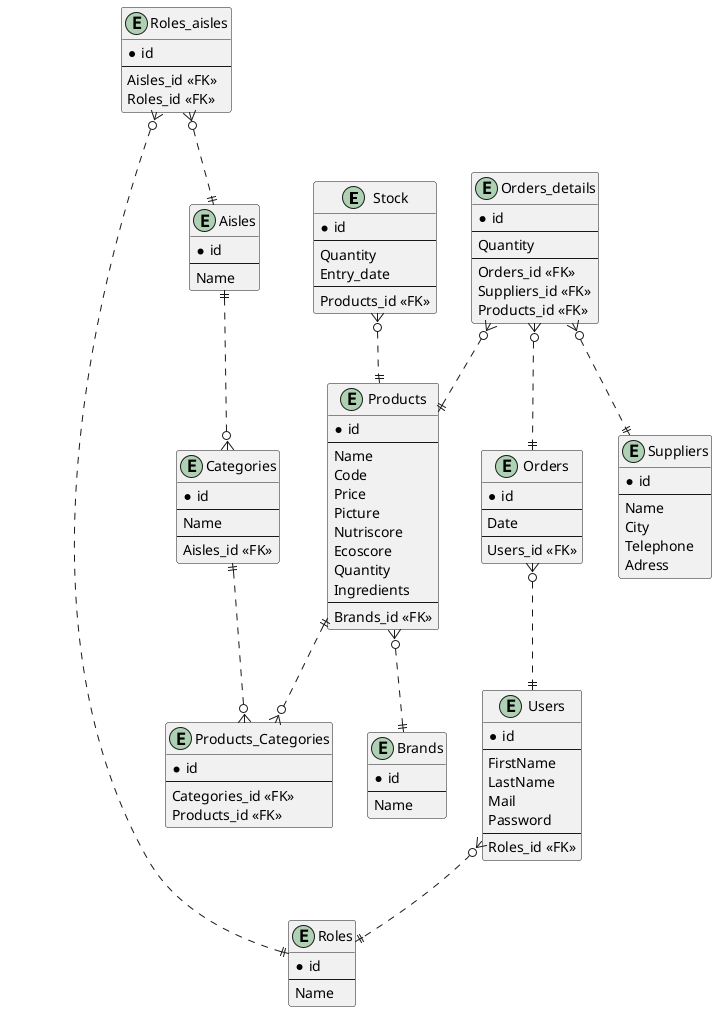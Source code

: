 @startuml entity-relation

entity "Stock" {
*id
--
Quantity
Entry_date
--
Products_id <<FK>>
}

entity "Suppliers" {
*id
--
Name
City
Telephone
Adress
}

entity "Products" {
*id
--
Name
Code
Price
Picture
Nutriscore
Ecoscore
Quantity
Ingredients
--
Brands_id <<FK>>
}

entity "Categories" {
*id
--
Name
--
Aisles_id <<FK>>
}

entity "Products_Categories" {
*id
--
Categories_id <<FK>>
Products_id <<FK>>
}

entity "Aisles" {
*id
--
Name
}

entity "Roles" {
*id
--
Name
}


entity "Roles_aisles" {
*id
--
Aisles_id <<FK>>
Roles_id <<FK>>
}

entity "Users" {
*id
--
FirstName
LastName
Mail
Password
--
Roles_id <<FK>>
}

entity "Orders" {
*id
--
Date
--
Users_id <<FK>>
}

entity "Orders_details" {
*id
--
Quantity
--
Orders_id <<FK>>
Suppliers_id <<FK>>
Products_id <<FK>>
}

entity "Brands" {
*id
--
Name
}


Stock }o..|| Products

Orders_details }o..|| Suppliers
Orders_details }o..|| Products
Orders_details }o..|| Orders

Users }o..|| Roles
Orders }o..|| Users


Aisles ||..o{ Categories
Roles_aisles }o..|| Roles
Roles_aisles }o..|| Aisles


Products ||..o{ Products_Categories
Categories ||..o{ Products_Categories
Products }o..|| Brands


@enduml
